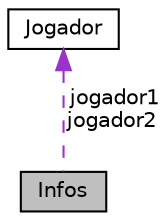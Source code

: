 digraph "Infos"
{
  edge [fontname="Helvetica",fontsize="10",labelfontname="Helvetica",labelfontsize="10"];
  node [fontname="Helvetica",fontsize="10",shape=record];
  Node1 [label="Infos",height=0.2,width=0.4,color="black", fillcolor="grey75", style="filled", fontcolor="black"];
  Node2 -> Node1 [dir="back",color="darkorchid3",fontsize="10",style="dashed",label=" jogador1\njogador2" ,fontname="Helvetica"];
  Node2 [label="Jogador",height=0.2,width=0.4,color="black", fillcolor="white", style="filled",URL="$structJogador.html",tooltip="Struct que representa um jogador. "];
}
